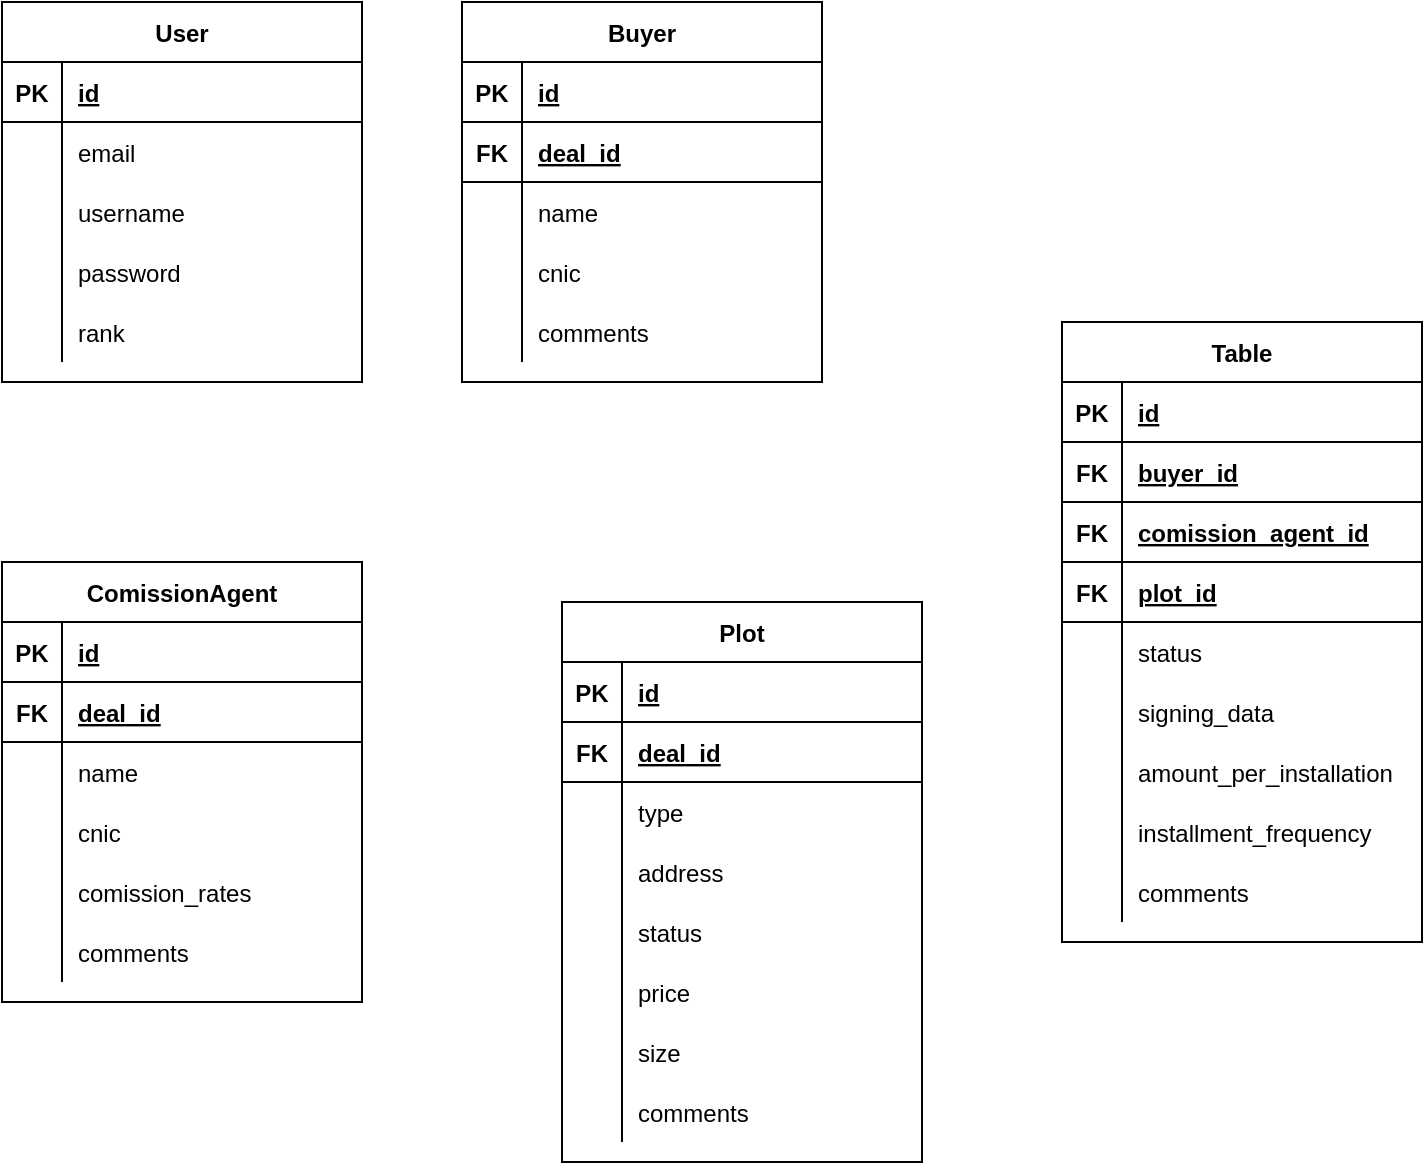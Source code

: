 <mxfile version="13.9.9" type="device"><diagram id="4rE_BQ7KcGCm1K0IpMaJ" name="Page-1"><mxGraphModel dx="946" dy="725" grid="1" gridSize="10" guides="1" tooltips="1" connect="1" arrows="1" fold="1" page="1" pageScale="1" pageWidth="850" pageHeight="1100" math="0" shadow="0"><root><mxCell id="0"/><mxCell id="1" parent="0"/><mxCell id="SbJHXGsHuIySaEB69frc-1" value="User" style="shape=table;startSize=30;container=1;collapsible=1;childLayout=tableLayout;fixedRows=1;rowLines=0;fontStyle=1;align=center;resizeLast=1;" vertex="1" parent="1"><mxGeometry x="130" y="80" width="180" height="190" as="geometry"/></mxCell><mxCell id="SbJHXGsHuIySaEB69frc-2" value="" style="shape=partialRectangle;collapsible=0;dropTarget=0;pointerEvents=0;fillColor=none;top=0;left=0;bottom=1;right=0;points=[[0,0.5],[1,0.5]];portConstraint=eastwest;" vertex="1" parent="SbJHXGsHuIySaEB69frc-1"><mxGeometry y="30" width="180" height="30" as="geometry"/></mxCell><mxCell id="SbJHXGsHuIySaEB69frc-3" value="PK" style="shape=partialRectangle;connectable=0;fillColor=none;top=0;left=0;bottom=0;right=0;fontStyle=1;overflow=hidden;" vertex="1" parent="SbJHXGsHuIySaEB69frc-2"><mxGeometry width="30" height="30" as="geometry"/></mxCell><mxCell id="SbJHXGsHuIySaEB69frc-4" value="id" style="shape=partialRectangle;connectable=0;fillColor=none;top=0;left=0;bottom=0;right=0;align=left;spacingLeft=6;fontStyle=5;overflow=hidden;" vertex="1" parent="SbJHXGsHuIySaEB69frc-2"><mxGeometry x="30" width="150" height="30" as="geometry"/></mxCell><mxCell id="SbJHXGsHuIySaEB69frc-5" value="" style="shape=partialRectangle;collapsible=0;dropTarget=0;pointerEvents=0;fillColor=none;top=0;left=0;bottom=0;right=0;points=[[0,0.5],[1,0.5]];portConstraint=eastwest;" vertex="1" parent="SbJHXGsHuIySaEB69frc-1"><mxGeometry y="60" width="180" height="30" as="geometry"/></mxCell><mxCell id="SbJHXGsHuIySaEB69frc-6" value="" style="shape=partialRectangle;connectable=0;fillColor=none;top=0;left=0;bottom=0;right=0;editable=1;overflow=hidden;" vertex="1" parent="SbJHXGsHuIySaEB69frc-5"><mxGeometry width="30" height="30" as="geometry"/></mxCell><mxCell id="SbJHXGsHuIySaEB69frc-7" value="email" style="shape=partialRectangle;connectable=0;fillColor=none;top=0;left=0;bottom=0;right=0;align=left;spacingLeft=6;overflow=hidden;" vertex="1" parent="SbJHXGsHuIySaEB69frc-5"><mxGeometry x="30" width="150" height="30" as="geometry"/></mxCell><mxCell id="SbJHXGsHuIySaEB69frc-8" value="" style="shape=partialRectangle;collapsible=0;dropTarget=0;pointerEvents=0;fillColor=none;top=0;left=0;bottom=0;right=0;points=[[0,0.5],[1,0.5]];portConstraint=eastwest;" vertex="1" parent="SbJHXGsHuIySaEB69frc-1"><mxGeometry y="90" width="180" height="30" as="geometry"/></mxCell><mxCell id="SbJHXGsHuIySaEB69frc-9" value="" style="shape=partialRectangle;connectable=0;fillColor=none;top=0;left=0;bottom=0;right=0;editable=1;overflow=hidden;" vertex="1" parent="SbJHXGsHuIySaEB69frc-8"><mxGeometry width="30" height="30" as="geometry"/></mxCell><mxCell id="SbJHXGsHuIySaEB69frc-10" value="username" style="shape=partialRectangle;connectable=0;fillColor=none;top=0;left=0;bottom=0;right=0;align=left;spacingLeft=6;overflow=hidden;" vertex="1" parent="SbJHXGsHuIySaEB69frc-8"><mxGeometry x="30" width="150" height="30" as="geometry"/></mxCell><mxCell id="SbJHXGsHuIySaEB69frc-11" value="" style="shape=partialRectangle;collapsible=0;dropTarget=0;pointerEvents=0;fillColor=none;top=0;left=0;bottom=0;right=0;points=[[0,0.5],[1,0.5]];portConstraint=eastwest;" vertex="1" parent="SbJHXGsHuIySaEB69frc-1"><mxGeometry y="120" width="180" height="30" as="geometry"/></mxCell><mxCell id="SbJHXGsHuIySaEB69frc-12" value="" style="shape=partialRectangle;connectable=0;fillColor=none;top=0;left=0;bottom=0;right=0;editable=1;overflow=hidden;" vertex="1" parent="SbJHXGsHuIySaEB69frc-11"><mxGeometry width="30" height="30" as="geometry"/></mxCell><mxCell id="SbJHXGsHuIySaEB69frc-13" value="password" style="shape=partialRectangle;connectable=0;fillColor=none;top=0;left=0;bottom=0;right=0;align=left;spacingLeft=6;overflow=hidden;" vertex="1" parent="SbJHXGsHuIySaEB69frc-11"><mxGeometry x="30" width="150" height="30" as="geometry"/></mxCell><mxCell id="SbJHXGsHuIySaEB69frc-14" style="shape=partialRectangle;collapsible=0;dropTarget=0;pointerEvents=0;fillColor=none;top=0;left=0;bottom=0;right=0;points=[[0,0.5],[1,0.5]];portConstraint=eastwest;" vertex="1" parent="SbJHXGsHuIySaEB69frc-1"><mxGeometry y="150" width="180" height="30" as="geometry"/></mxCell><mxCell id="SbJHXGsHuIySaEB69frc-15" style="shape=partialRectangle;connectable=0;fillColor=none;top=0;left=0;bottom=0;right=0;editable=1;overflow=hidden;" vertex="1" parent="SbJHXGsHuIySaEB69frc-14"><mxGeometry width="30" height="30" as="geometry"/></mxCell><mxCell id="SbJHXGsHuIySaEB69frc-16" value="rank" style="shape=partialRectangle;connectable=0;fillColor=none;top=0;left=0;bottom=0;right=0;align=left;spacingLeft=6;overflow=hidden;" vertex="1" parent="SbJHXGsHuIySaEB69frc-14"><mxGeometry x="30" width="150" height="30" as="geometry"/></mxCell><mxCell id="SbJHXGsHuIySaEB69frc-17" value="Buyer" style="shape=table;startSize=30;container=1;collapsible=1;childLayout=tableLayout;fixedRows=1;rowLines=0;fontStyle=1;align=center;resizeLast=1;" vertex="1" parent="1"><mxGeometry x="360" y="80" width="180" height="190" as="geometry"/></mxCell><mxCell id="SbJHXGsHuIySaEB69frc-18" value="" style="shape=partialRectangle;collapsible=0;dropTarget=0;pointerEvents=0;fillColor=none;top=0;left=0;bottom=1;right=0;points=[[0,0.5],[1,0.5]];portConstraint=eastwest;" vertex="1" parent="SbJHXGsHuIySaEB69frc-17"><mxGeometry y="30" width="180" height="30" as="geometry"/></mxCell><mxCell id="SbJHXGsHuIySaEB69frc-19" value="PK" style="shape=partialRectangle;connectable=0;fillColor=none;top=0;left=0;bottom=0;right=0;fontStyle=1;overflow=hidden;" vertex="1" parent="SbJHXGsHuIySaEB69frc-18"><mxGeometry width="30" height="30" as="geometry"/></mxCell><mxCell id="SbJHXGsHuIySaEB69frc-20" value="id" style="shape=partialRectangle;connectable=0;fillColor=none;top=0;left=0;bottom=0;right=0;align=left;spacingLeft=6;fontStyle=5;overflow=hidden;" vertex="1" parent="SbJHXGsHuIySaEB69frc-18"><mxGeometry x="30" width="150" height="30" as="geometry"/></mxCell><mxCell id="SbJHXGsHuIySaEB69frc-33" style="shape=partialRectangle;collapsible=0;dropTarget=0;pointerEvents=0;fillColor=none;top=0;left=0;bottom=1;right=0;points=[[0,0.5],[1,0.5]];portConstraint=eastwest;" vertex="1" parent="SbJHXGsHuIySaEB69frc-17"><mxGeometry y="60" width="180" height="30" as="geometry"/></mxCell><mxCell id="SbJHXGsHuIySaEB69frc-34" value="FK" style="shape=partialRectangle;connectable=0;fillColor=none;top=0;left=0;bottom=0;right=0;fontStyle=1;overflow=hidden;" vertex="1" parent="SbJHXGsHuIySaEB69frc-33"><mxGeometry width="30" height="30" as="geometry"/></mxCell><mxCell id="SbJHXGsHuIySaEB69frc-35" value="deal_id" style="shape=partialRectangle;connectable=0;fillColor=none;top=0;left=0;bottom=0;right=0;align=left;spacingLeft=6;fontStyle=5;overflow=hidden;" vertex="1" parent="SbJHXGsHuIySaEB69frc-33"><mxGeometry x="30" width="150" height="30" as="geometry"/></mxCell><mxCell id="SbJHXGsHuIySaEB69frc-21" value="" style="shape=partialRectangle;collapsible=0;dropTarget=0;pointerEvents=0;fillColor=none;top=0;left=0;bottom=0;right=0;points=[[0,0.5],[1,0.5]];portConstraint=eastwest;" vertex="1" parent="SbJHXGsHuIySaEB69frc-17"><mxGeometry y="90" width="180" height="30" as="geometry"/></mxCell><mxCell id="SbJHXGsHuIySaEB69frc-22" value="" style="shape=partialRectangle;connectable=0;fillColor=none;top=0;left=0;bottom=0;right=0;editable=1;overflow=hidden;" vertex="1" parent="SbJHXGsHuIySaEB69frc-21"><mxGeometry width="30" height="30" as="geometry"/></mxCell><mxCell id="SbJHXGsHuIySaEB69frc-23" value="name" style="shape=partialRectangle;connectable=0;fillColor=none;top=0;left=0;bottom=0;right=0;align=left;spacingLeft=6;overflow=hidden;" vertex="1" parent="SbJHXGsHuIySaEB69frc-21"><mxGeometry x="30" width="150" height="30" as="geometry"/></mxCell><mxCell id="SbJHXGsHuIySaEB69frc-24" value="" style="shape=partialRectangle;collapsible=0;dropTarget=0;pointerEvents=0;fillColor=none;top=0;left=0;bottom=0;right=0;points=[[0,0.5],[1,0.5]];portConstraint=eastwest;" vertex="1" parent="SbJHXGsHuIySaEB69frc-17"><mxGeometry y="120" width="180" height="30" as="geometry"/></mxCell><mxCell id="SbJHXGsHuIySaEB69frc-25" value="" style="shape=partialRectangle;connectable=0;fillColor=none;top=0;left=0;bottom=0;right=0;editable=1;overflow=hidden;" vertex="1" parent="SbJHXGsHuIySaEB69frc-24"><mxGeometry width="30" height="30" as="geometry"/></mxCell><mxCell id="SbJHXGsHuIySaEB69frc-26" value="cnic" style="shape=partialRectangle;connectable=0;fillColor=none;top=0;left=0;bottom=0;right=0;align=left;spacingLeft=6;overflow=hidden;" vertex="1" parent="SbJHXGsHuIySaEB69frc-24"><mxGeometry x="30" width="150" height="30" as="geometry"/></mxCell><mxCell id="SbJHXGsHuIySaEB69frc-27" value="" style="shape=partialRectangle;collapsible=0;dropTarget=0;pointerEvents=0;fillColor=none;top=0;left=0;bottom=0;right=0;points=[[0,0.5],[1,0.5]];portConstraint=eastwest;" vertex="1" parent="SbJHXGsHuIySaEB69frc-17"><mxGeometry y="150" width="180" height="30" as="geometry"/></mxCell><mxCell id="SbJHXGsHuIySaEB69frc-28" value="" style="shape=partialRectangle;connectable=0;fillColor=none;top=0;left=0;bottom=0;right=0;editable=1;overflow=hidden;" vertex="1" parent="SbJHXGsHuIySaEB69frc-27"><mxGeometry width="30" height="30" as="geometry"/></mxCell><mxCell id="SbJHXGsHuIySaEB69frc-29" value="comments" style="shape=partialRectangle;connectable=0;fillColor=none;top=0;left=0;bottom=0;right=0;align=left;spacingLeft=6;overflow=hidden;" vertex="1" parent="SbJHXGsHuIySaEB69frc-27"><mxGeometry x="30" width="150" height="30" as="geometry"/></mxCell><mxCell id="SbJHXGsHuIySaEB69frc-36" value="ComissionAgent" style="shape=table;startSize=30;container=1;collapsible=1;childLayout=tableLayout;fixedRows=1;rowLines=0;fontStyle=1;align=center;resizeLast=1;" vertex="1" parent="1"><mxGeometry x="130" y="360" width="180" height="220" as="geometry"/></mxCell><mxCell id="SbJHXGsHuIySaEB69frc-37" value="" style="shape=partialRectangle;collapsible=0;dropTarget=0;pointerEvents=0;fillColor=none;top=0;left=0;bottom=1;right=0;points=[[0,0.5],[1,0.5]];portConstraint=eastwest;" vertex="1" parent="SbJHXGsHuIySaEB69frc-36"><mxGeometry y="30" width="180" height="30" as="geometry"/></mxCell><mxCell id="SbJHXGsHuIySaEB69frc-38" value="PK" style="shape=partialRectangle;connectable=0;fillColor=none;top=0;left=0;bottom=0;right=0;fontStyle=1;overflow=hidden;" vertex="1" parent="SbJHXGsHuIySaEB69frc-37"><mxGeometry width="30" height="30" as="geometry"/></mxCell><mxCell id="SbJHXGsHuIySaEB69frc-39" value="id" style="shape=partialRectangle;connectable=0;fillColor=none;top=0;left=0;bottom=0;right=0;align=left;spacingLeft=6;fontStyle=5;overflow=hidden;" vertex="1" parent="SbJHXGsHuIySaEB69frc-37"><mxGeometry x="30" width="150" height="30" as="geometry"/></mxCell><mxCell id="SbJHXGsHuIySaEB69frc-49" style="shape=partialRectangle;collapsible=0;dropTarget=0;pointerEvents=0;fillColor=none;top=0;left=0;bottom=1;right=0;points=[[0,0.5],[1,0.5]];portConstraint=eastwest;" vertex="1" parent="SbJHXGsHuIySaEB69frc-36"><mxGeometry y="60" width="180" height="30" as="geometry"/></mxCell><mxCell id="SbJHXGsHuIySaEB69frc-50" value="FK" style="shape=partialRectangle;connectable=0;fillColor=none;top=0;left=0;bottom=0;right=0;fontStyle=1;overflow=hidden;" vertex="1" parent="SbJHXGsHuIySaEB69frc-49"><mxGeometry width="30" height="30" as="geometry"/></mxCell><mxCell id="SbJHXGsHuIySaEB69frc-51" value="deal_id" style="shape=partialRectangle;connectable=0;fillColor=none;top=0;left=0;bottom=0;right=0;align=left;spacingLeft=6;fontStyle=5;overflow=hidden;" vertex="1" parent="SbJHXGsHuIySaEB69frc-49"><mxGeometry x="30" width="150" height="30" as="geometry"/></mxCell><mxCell id="SbJHXGsHuIySaEB69frc-40" value="" style="shape=partialRectangle;collapsible=0;dropTarget=0;pointerEvents=0;fillColor=none;top=0;left=0;bottom=0;right=0;points=[[0,0.5],[1,0.5]];portConstraint=eastwest;" vertex="1" parent="SbJHXGsHuIySaEB69frc-36"><mxGeometry y="90" width="180" height="30" as="geometry"/></mxCell><mxCell id="SbJHXGsHuIySaEB69frc-41" value="" style="shape=partialRectangle;connectable=0;fillColor=none;top=0;left=0;bottom=0;right=0;editable=1;overflow=hidden;" vertex="1" parent="SbJHXGsHuIySaEB69frc-40"><mxGeometry width="30" height="30" as="geometry"/></mxCell><mxCell id="SbJHXGsHuIySaEB69frc-42" value="name" style="shape=partialRectangle;connectable=0;fillColor=none;top=0;left=0;bottom=0;right=0;align=left;spacingLeft=6;overflow=hidden;" vertex="1" parent="SbJHXGsHuIySaEB69frc-40"><mxGeometry x="30" width="150" height="30" as="geometry"/></mxCell><mxCell id="SbJHXGsHuIySaEB69frc-43" value="" style="shape=partialRectangle;collapsible=0;dropTarget=0;pointerEvents=0;fillColor=none;top=0;left=0;bottom=0;right=0;points=[[0,0.5],[1,0.5]];portConstraint=eastwest;" vertex="1" parent="SbJHXGsHuIySaEB69frc-36"><mxGeometry y="120" width="180" height="30" as="geometry"/></mxCell><mxCell id="SbJHXGsHuIySaEB69frc-44" value="" style="shape=partialRectangle;connectable=0;fillColor=none;top=0;left=0;bottom=0;right=0;editable=1;overflow=hidden;" vertex="1" parent="SbJHXGsHuIySaEB69frc-43"><mxGeometry width="30" height="30" as="geometry"/></mxCell><mxCell id="SbJHXGsHuIySaEB69frc-45" value="cnic" style="shape=partialRectangle;connectable=0;fillColor=none;top=0;left=0;bottom=0;right=0;align=left;spacingLeft=6;overflow=hidden;" vertex="1" parent="SbJHXGsHuIySaEB69frc-43"><mxGeometry x="30" width="150" height="30" as="geometry"/></mxCell><mxCell id="SbJHXGsHuIySaEB69frc-46" value="" style="shape=partialRectangle;collapsible=0;dropTarget=0;pointerEvents=0;fillColor=none;top=0;left=0;bottom=0;right=0;points=[[0,0.5],[1,0.5]];portConstraint=eastwest;" vertex="1" parent="SbJHXGsHuIySaEB69frc-36"><mxGeometry y="150" width="180" height="30" as="geometry"/></mxCell><mxCell id="SbJHXGsHuIySaEB69frc-47" value="" style="shape=partialRectangle;connectable=0;fillColor=none;top=0;left=0;bottom=0;right=0;editable=1;overflow=hidden;" vertex="1" parent="SbJHXGsHuIySaEB69frc-46"><mxGeometry width="30" height="30" as="geometry"/></mxCell><mxCell id="SbJHXGsHuIySaEB69frc-48" value="comission_rates" style="shape=partialRectangle;connectable=0;fillColor=none;top=0;left=0;bottom=0;right=0;align=left;spacingLeft=6;overflow=hidden;" vertex="1" parent="SbJHXGsHuIySaEB69frc-46"><mxGeometry x="30" width="150" height="30" as="geometry"/></mxCell><mxCell id="SbJHXGsHuIySaEB69frc-52" style="shape=partialRectangle;collapsible=0;dropTarget=0;pointerEvents=0;fillColor=none;top=0;left=0;bottom=0;right=0;points=[[0,0.5],[1,0.5]];portConstraint=eastwest;" vertex="1" parent="SbJHXGsHuIySaEB69frc-36"><mxGeometry y="180" width="180" height="30" as="geometry"/></mxCell><mxCell id="SbJHXGsHuIySaEB69frc-53" style="shape=partialRectangle;connectable=0;fillColor=none;top=0;left=0;bottom=0;right=0;editable=1;overflow=hidden;" vertex="1" parent="SbJHXGsHuIySaEB69frc-52"><mxGeometry width="30" height="30" as="geometry"/></mxCell><mxCell id="SbJHXGsHuIySaEB69frc-54" value="comments" style="shape=partialRectangle;connectable=0;fillColor=none;top=0;left=0;bottom=0;right=0;align=left;spacingLeft=6;overflow=hidden;" vertex="1" parent="SbJHXGsHuIySaEB69frc-52"><mxGeometry x="30" width="150" height="30" as="geometry"/></mxCell><mxCell id="SbJHXGsHuIySaEB69frc-55" value="Plot" style="shape=table;startSize=30;container=1;collapsible=1;childLayout=tableLayout;fixedRows=1;rowLines=0;fontStyle=1;align=center;resizeLast=1;" vertex="1" parent="1"><mxGeometry x="410" y="380" width="180" height="280" as="geometry"/></mxCell><mxCell id="SbJHXGsHuIySaEB69frc-56" value="" style="shape=partialRectangle;collapsible=0;dropTarget=0;pointerEvents=0;fillColor=none;top=0;left=0;bottom=1;right=0;points=[[0,0.5],[1,0.5]];portConstraint=eastwest;" vertex="1" parent="SbJHXGsHuIySaEB69frc-55"><mxGeometry y="30" width="180" height="30" as="geometry"/></mxCell><mxCell id="SbJHXGsHuIySaEB69frc-57" value="PK" style="shape=partialRectangle;connectable=0;fillColor=none;top=0;left=0;bottom=0;right=0;fontStyle=1;overflow=hidden;" vertex="1" parent="SbJHXGsHuIySaEB69frc-56"><mxGeometry width="30" height="30" as="geometry"/></mxCell><mxCell id="SbJHXGsHuIySaEB69frc-58" value="id" style="shape=partialRectangle;connectable=0;fillColor=none;top=0;left=0;bottom=0;right=0;align=left;spacingLeft=6;fontStyle=5;overflow=hidden;" vertex="1" parent="SbJHXGsHuIySaEB69frc-56"><mxGeometry x="30" width="150" height="30" as="geometry"/></mxCell><mxCell id="SbJHXGsHuIySaEB69frc-68" style="shape=partialRectangle;collapsible=0;dropTarget=0;pointerEvents=0;fillColor=none;top=0;left=0;bottom=1;right=0;points=[[0,0.5],[1,0.5]];portConstraint=eastwest;" vertex="1" parent="SbJHXGsHuIySaEB69frc-55"><mxGeometry y="60" width="180" height="30" as="geometry"/></mxCell><mxCell id="SbJHXGsHuIySaEB69frc-69" value="FK" style="shape=partialRectangle;connectable=0;fillColor=none;top=0;left=0;bottom=0;right=0;fontStyle=1;overflow=hidden;" vertex="1" parent="SbJHXGsHuIySaEB69frc-68"><mxGeometry width="30" height="30" as="geometry"/></mxCell><mxCell id="SbJHXGsHuIySaEB69frc-70" value="deal_id" style="shape=partialRectangle;connectable=0;fillColor=none;top=0;left=0;bottom=0;right=0;align=left;spacingLeft=6;fontStyle=5;overflow=hidden;" vertex="1" parent="SbJHXGsHuIySaEB69frc-68"><mxGeometry x="30" width="150" height="30" as="geometry"/></mxCell><mxCell id="SbJHXGsHuIySaEB69frc-59" value="" style="shape=partialRectangle;collapsible=0;dropTarget=0;pointerEvents=0;fillColor=none;top=0;left=0;bottom=0;right=0;points=[[0,0.5],[1,0.5]];portConstraint=eastwest;" vertex="1" parent="SbJHXGsHuIySaEB69frc-55"><mxGeometry y="90" width="180" height="30" as="geometry"/></mxCell><mxCell id="SbJHXGsHuIySaEB69frc-60" value="" style="shape=partialRectangle;connectable=0;fillColor=none;top=0;left=0;bottom=0;right=0;editable=1;overflow=hidden;" vertex="1" parent="SbJHXGsHuIySaEB69frc-59"><mxGeometry width="30" height="30" as="geometry"/></mxCell><mxCell id="SbJHXGsHuIySaEB69frc-61" value="type" style="shape=partialRectangle;connectable=0;fillColor=none;top=0;left=0;bottom=0;right=0;align=left;spacingLeft=6;overflow=hidden;" vertex="1" parent="SbJHXGsHuIySaEB69frc-59"><mxGeometry x="30" width="150" height="30" as="geometry"/></mxCell><mxCell id="SbJHXGsHuIySaEB69frc-62" value="" style="shape=partialRectangle;collapsible=0;dropTarget=0;pointerEvents=0;fillColor=none;top=0;left=0;bottom=0;right=0;points=[[0,0.5],[1,0.5]];portConstraint=eastwest;" vertex="1" parent="SbJHXGsHuIySaEB69frc-55"><mxGeometry y="120" width="180" height="30" as="geometry"/></mxCell><mxCell id="SbJHXGsHuIySaEB69frc-63" value="" style="shape=partialRectangle;connectable=0;fillColor=none;top=0;left=0;bottom=0;right=0;editable=1;overflow=hidden;" vertex="1" parent="SbJHXGsHuIySaEB69frc-62"><mxGeometry width="30" height="30" as="geometry"/></mxCell><mxCell id="SbJHXGsHuIySaEB69frc-64" value="address" style="shape=partialRectangle;connectable=0;fillColor=none;top=0;left=0;bottom=0;right=0;align=left;spacingLeft=6;overflow=hidden;" vertex="1" parent="SbJHXGsHuIySaEB69frc-62"><mxGeometry x="30" width="150" height="30" as="geometry"/></mxCell><mxCell id="SbJHXGsHuIySaEB69frc-65" value="" style="shape=partialRectangle;collapsible=0;dropTarget=0;pointerEvents=0;fillColor=none;top=0;left=0;bottom=0;right=0;points=[[0,0.5],[1,0.5]];portConstraint=eastwest;" vertex="1" parent="SbJHXGsHuIySaEB69frc-55"><mxGeometry y="150" width="180" height="30" as="geometry"/></mxCell><mxCell id="SbJHXGsHuIySaEB69frc-66" value="" style="shape=partialRectangle;connectable=0;fillColor=none;top=0;left=0;bottom=0;right=0;editable=1;overflow=hidden;" vertex="1" parent="SbJHXGsHuIySaEB69frc-65"><mxGeometry width="30" height="30" as="geometry"/></mxCell><mxCell id="SbJHXGsHuIySaEB69frc-67" value="status" style="shape=partialRectangle;connectable=0;fillColor=none;top=0;left=0;bottom=0;right=0;align=left;spacingLeft=6;overflow=hidden;" vertex="1" parent="SbJHXGsHuIySaEB69frc-65"><mxGeometry x="30" width="150" height="30" as="geometry"/></mxCell><mxCell id="SbJHXGsHuIySaEB69frc-77" style="shape=partialRectangle;collapsible=0;dropTarget=0;pointerEvents=0;fillColor=none;top=0;left=0;bottom=0;right=0;points=[[0,0.5],[1,0.5]];portConstraint=eastwest;" vertex="1" parent="SbJHXGsHuIySaEB69frc-55"><mxGeometry y="180" width="180" height="30" as="geometry"/></mxCell><mxCell id="SbJHXGsHuIySaEB69frc-78" style="shape=partialRectangle;connectable=0;fillColor=none;top=0;left=0;bottom=0;right=0;editable=1;overflow=hidden;" vertex="1" parent="SbJHXGsHuIySaEB69frc-77"><mxGeometry width="30" height="30" as="geometry"/></mxCell><mxCell id="SbJHXGsHuIySaEB69frc-79" value="price" style="shape=partialRectangle;connectable=0;fillColor=none;top=0;left=0;bottom=0;right=0;align=left;spacingLeft=6;overflow=hidden;" vertex="1" parent="SbJHXGsHuIySaEB69frc-77"><mxGeometry x="30" width="150" height="30" as="geometry"/></mxCell><mxCell id="SbJHXGsHuIySaEB69frc-74" style="shape=partialRectangle;collapsible=0;dropTarget=0;pointerEvents=0;fillColor=none;top=0;left=0;bottom=0;right=0;points=[[0,0.5],[1,0.5]];portConstraint=eastwest;" vertex="1" parent="SbJHXGsHuIySaEB69frc-55"><mxGeometry y="210" width="180" height="30" as="geometry"/></mxCell><mxCell id="SbJHXGsHuIySaEB69frc-75" style="shape=partialRectangle;connectable=0;fillColor=none;top=0;left=0;bottom=0;right=0;editable=1;overflow=hidden;" vertex="1" parent="SbJHXGsHuIySaEB69frc-74"><mxGeometry width="30" height="30" as="geometry"/></mxCell><mxCell id="SbJHXGsHuIySaEB69frc-76" value="size" style="shape=partialRectangle;connectable=0;fillColor=none;top=0;left=0;bottom=0;right=0;align=left;spacingLeft=6;overflow=hidden;" vertex="1" parent="SbJHXGsHuIySaEB69frc-74"><mxGeometry x="30" width="150" height="30" as="geometry"/></mxCell><mxCell id="SbJHXGsHuIySaEB69frc-71" style="shape=partialRectangle;collapsible=0;dropTarget=0;pointerEvents=0;fillColor=none;top=0;left=0;bottom=0;right=0;points=[[0,0.5],[1,0.5]];portConstraint=eastwest;" vertex="1" parent="SbJHXGsHuIySaEB69frc-55"><mxGeometry y="240" width="180" height="30" as="geometry"/></mxCell><mxCell id="SbJHXGsHuIySaEB69frc-72" style="shape=partialRectangle;connectable=0;fillColor=none;top=0;left=0;bottom=0;right=0;editable=1;overflow=hidden;" vertex="1" parent="SbJHXGsHuIySaEB69frc-71"><mxGeometry width="30" height="30" as="geometry"/></mxCell><mxCell id="SbJHXGsHuIySaEB69frc-73" value="comments" style="shape=partialRectangle;connectable=0;fillColor=none;top=0;left=0;bottom=0;right=0;align=left;spacingLeft=6;overflow=hidden;" vertex="1" parent="SbJHXGsHuIySaEB69frc-71"><mxGeometry x="30" width="150" height="30" as="geometry"/></mxCell><mxCell id="SbJHXGsHuIySaEB69frc-80" value="Table" style="shape=table;startSize=30;container=1;collapsible=1;childLayout=tableLayout;fixedRows=1;rowLines=0;fontStyle=1;align=center;resizeLast=1;" vertex="1" parent="1"><mxGeometry x="660" y="240" width="180" height="310" as="geometry"/></mxCell><mxCell id="SbJHXGsHuIySaEB69frc-81" value="" style="shape=partialRectangle;collapsible=0;dropTarget=0;pointerEvents=0;fillColor=none;top=0;left=0;bottom=1;right=0;points=[[0,0.5],[1,0.5]];portConstraint=eastwest;" vertex="1" parent="SbJHXGsHuIySaEB69frc-80"><mxGeometry y="30" width="180" height="30" as="geometry"/></mxCell><mxCell id="SbJHXGsHuIySaEB69frc-82" value="PK" style="shape=partialRectangle;connectable=0;fillColor=none;top=0;left=0;bottom=0;right=0;fontStyle=1;overflow=hidden;" vertex="1" parent="SbJHXGsHuIySaEB69frc-81"><mxGeometry width="30" height="30" as="geometry"/></mxCell><mxCell id="SbJHXGsHuIySaEB69frc-83" value="id" style="shape=partialRectangle;connectable=0;fillColor=none;top=0;left=0;bottom=0;right=0;align=left;spacingLeft=6;fontStyle=5;overflow=hidden;" vertex="1" parent="SbJHXGsHuIySaEB69frc-81"><mxGeometry x="30" width="150" height="30" as="geometry"/></mxCell><mxCell id="SbJHXGsHuIySaEB69frc-99" style="shape=partialRectangle;collapsible=0;dropTarget=0;pointerEvents=0;fillColor=none;top=0;left=0;bottom=1;right=0;points=[[0,0.5],[1,0.5]];portConstraint=eastwest;" vertex="1" parent="SbJHXGsHuIySaEB69frc-80"><mxGeometry y="60" width="180" height="30" as="geometry"/></mxCell><mxCell id="SbJHXGsHuIySaEB69frc-100" value="FK" style="shape=partialRectangle;connectable=0;fillColor=none;top=0;left=0;bottom=0;right=0;fontStyle=1;overflow=hidden;" vertex="1" parent="SbJHXGsHuIySaEB69frc-99"><mxGeometry width="30" height="30" as="geometry"/></mxCell><mxCell id="SbJHXGsHuIySaEB69frc-101" value="buyer_id" style="shape=partialRectangle;connectable=0;fillColor=none;top=0;left=0;bottom=0;right=0;align=left;spacingLeft=6;fontStyle=5;overflow=hidden;" vertex="1" parent="SbJHXGsHuIySaEB69frc-99"><mxGeometry x="30" width="150" height="30" as="geometry"/></mxCell><mxCell id="SbJHXGsHuIySaEB69frc-96" style="shape=partialRectangle;collapsible=0;dropTarget=0;pointerEvents=0;fillColor=none;top=0;left=0;bottom=1;right=0;points=[[0,0.5],[1,0.5]];portConstraint=eastwest;" vertex="1" parent="SbJHXGsHuIySaEB69frc-80"><mxGeometry y="90" width="180" height="30" as="geometry"/></mxCell><mxCell id="SbJHXGsHuIySaEB69frc-97" value="FK" style="shape=partialRectangle;connectable=0;fillColor=none;top=0;left=0;bottom=0;right=0;fontStyle=1;overflow=hidden;" vertex="1" parent="SbJHXGsHuIySaEB69frc-96"><mxGeometry width="30" height="30" as="geometry"/></mxCell><mxCell id="SbJHXGsHuIySaEB69frc-98" value="comission_agent_id" style="shape=partialRectangle;connectable=0;fillColor=none;top=0;left=0;bottom=0;right=0;align=left;spacingLeft=6;fontStyle=5;overflow=hidden;" vertex="1" parent="SbJHXGsHuIySaEB69frc-96"><mxGeometry x="30" width="150" height="30" as="geometry"/></mxCell><mxCell id="SbJHXGsHuIySaEB69frc-93" style="shape=partialRectangle;collapsible=0;dropTarget=0;pointerEvents=0;fillColor=none;top=0;left=0;bottom=1;right=0;points=[[0,0.5],[1,0.5]];portConstraint=eastwest;" vertex="1" parent="SbJHXGsHuIySaEB69frc-80"><mxGeometry y="120" width="180" height="30" as="geometry"/></mxCell><mxCell id="SbJHXGsHuIySaEB69frc-94" value="FK" style="shape=partialRectangle;connectable=0;fillColor=none;top=0;left=0;bottom=0;right=0;fontStyle=1;overflow=hidden;" vertex="1" parent="SbJHXGsHuIySaEB69frc-93"><mxGeometry width="30" height="30" as="geometry"/></mxCell><mxCell id="SbJHXGsHuIySaEB69frc-95" value="plot_id" style="shape=partialRectangle;connectable=0;fillColor=none;top=0;left=0;bottom=0;right=0;align=left;spacingLeft=6;fontStyle=5;overflow=hidden;" vertex="1" parent="SbJHXGsHuIySaEB69frc-93"><mxGeometry x="30" width="150" height="30" as="geometry"/></mxCell><mxCell id="SbJHXGsHuIySaEB69frc-84" value="" style="shape=partialRectangle;collapsible=0;dropTarget=0;pointerEvents=0;fillColor=none;top=0;left=0;bottom=0;right=0;points=[[0,0.5],[1,0.5]];portConstraint=eastwest;" vertex="1" parent="SbJHXGsHuIySaEB69frc-80"><mxGeometry y="150" width="180" height="30" as="geometry"/></mxCell><mxCell id="SbJHXGsHuIySaEB69frc-85" value="" style="shape=partialRectangle;connectable=0;fillColor=none;top=0;left=0;bottom=0;right=0;editable=1;overflow=hidden;" vertex="1" parent="SbJHXGsHuIySaEB69frc-84"><mxGeometry width="30" height="30" as="geometry"/></mxCell><mxCell id="SbJHXGsHuIySaEB69frc-86" value="status" style="shape=partialRectangle;connectable=0;fillColor=none;top=0;left=0;bottom=0;right=0;align=left;spacingLeft=6;overflow=hidden;" vertex="1" parent="SbJHXGsHuIySaEB69frc-84"><mxGeometry x="30" width="150" height="30" as="geometry"/></mxCell><mxCell id="SbJHXGsHuIySaEB69frc-87" value="" style="shape=partialRectangle;collapsible=0;dropTarget=0;pointerEvents=0;fillColor=none;top=0;left=0;bottom=0;right=0;points=[[0,0.5],[1,0.5]];portConstraint=eastwest;" vertex="1" parent="SbJHXGsHuIySaEB69frc-80"><mxGeometry y="180" width="180" height="30" as="geometry"/></mxCell><mxCell id="SbJHXGsHuIySaEB69frc-88" value="" style="shape=partialRectangle;connectable=0;fillColor=none;top=0;left=0;bottom=0;right=0;editable=1;overflow=hidden;" vertex="1" parent="SbJHXGsHuIySaEB69frc-87"><mxGeometry width="30" height="30" as="geometry"/></mxCell><mxCell id="SbJHXGsHuIySaEB69frc-89" value="signing_data" style="shape=partialRectangle;connectable=0;fillColor=none;top=0;left=0;bottom=0;right=0;align=left;spacingLeft=6;overflow=hidden;" vertex="1" parent="SbJHXGsHuIySaEB69frc-87"><mxGeometry x="30" width="150" height="30" as="geometry"/></mxCell><mxCell id="SbJHXGsHuIySaEB69frc-90" value="" style="shape=partialRectangle;collapsible=0;dropTarget=0;pointerEvents=0;fillColor=none;top=0;left=0;bottom=0;right=0;points=[[0,0.5],[1,0.5]];portConstraint=eastwest;" vertex="1" parent="SbJHXGsHuIySaEB69frc-80"><mxGeometry y="210" width="180" height="30" as="geometry"/></mxCell><mxCell id="SbJHXGsHuIySaEB69frc-91" value="" style="shape=partialRectangle;connectable=0;fillColor=none;top=0;left=0;bottom=0;right=0;editable=1;overflow=hidden;" vertex="1" parent="SbJHXGsHuIySaEB69frc-90"><mxGeometry width="30" height="30" as="geometry"/></mxCell><mxCell id="SbJHXGsHuIySaEB69frc-92" value="amount_per_installation" style="shape=partialRectangle;connectable=0;fillColor=none;top=0;left=0;bottom=0;right=0;align=left;spacingLeft=6;overflow=hidden;" vertex="1" parent="SbJHXGsHuIySaEB69frc-90"><mxGeometry x="30" width="150" height="30" as="geometry"/></mxCell><mxCell id="SbJHXGsHuIySaEB69frc-102" style="shape=partialRectangle;collapsible=0;dropTarget=0;pointerEvents=0;fillColor=none;top=0;left=0;bottom=0;right=0;points=[[0,0.5],[1,0.5]];portConstraint=eastwest;" vertex="1" parent="SbJHXGsHuIySaEB69frc-80"><mxGeometry y="240" width="180" height="30" as="geometry"/></mxCell><mxCell id="SbJHXGsHuIySaEB69frc-103" style="shape=partialRectangle;connectable=0;fillColor=none;top=0;left=0;bottom=0;right=0;editable=1;overflow=hidden;" vertex="1" parent="SbJHXGsHuIySaEB69frc-102"><mxGeometry width="30" height="30" as="geometry"/></mxCell><mxCell id="SbJHXGsHuIySaEB69frc-104" value="installment_frequency" style="shape=partialRectangle;connectable=0;fillColor=none;top=0;left=0;bottom=0;right=0;align=left;spacingLeft=6;overflow=hidden;" vertex="1" parent="SbJHXGsHuIySaEB69frc-102"><mxGeometry x="30" width="150" height="30" as="geometry"/></mxCell><mxCell id="SbJHXGsHuIySaEB69frc-105" style="shape=partialRectangle;collapsible=0;dropTarget=0;pointerEvents=0;fillColor=none;top=0;left=0;bottom=0;right=0;points=[[0,0.5],[1,0.5]];portConstraint=eastwest;" vertex="1" parent="SbJHXGsHuIySaEB69frc-80"><mxGeometry y="270" width="180" height="30" as="geometry"/></mxCell><mxCell id="SbJHXGsHuIySaEB69frc-106" style="shape=partialRectangle;connectable=0;fillColor=none;top=0;left=0;bottom=0;right=0;editable=1;overflow=hidden;" vertex="1" parent="SbJHXGsHuIySaEB69frc-105"><mxGeometry width="30" height="30" as="geometry"/></mxCell><mxCell id="SbJHXGsHuIySaEB69frc-107" value="comments" style="shape=partialRectangle;connectable=0;fillColor=none;top=0;left=0;bottom=0;right=0;align=left;spacingLeft=6;overflow=hidden;" vertex="1" parent="SbJHXGsHuIySaEB69frc-105"><mxGeometry x="30" width="150" height="30" as="geometry"/></mxCell></root></mxGraphModel></diagram></mxfile>